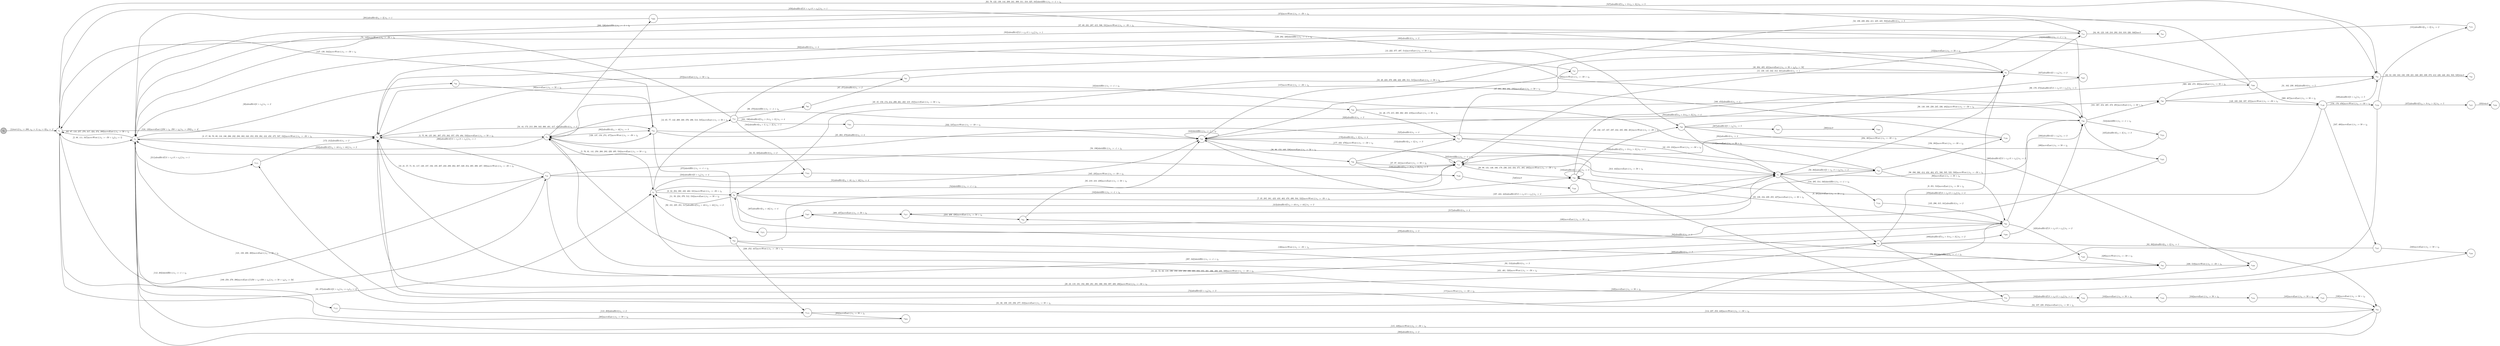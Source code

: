 digraph EFSM{
  graph [rankdir="LR", fontname="Latin Modern Math"];
  node [color="black", fillcolor="white", shape="circle", style="filled", fontname="Latin Modern Math"];
  edge [fontname="Latin Modern Math"];

  s0[fillcolor="gray", label=<s<sub>0</sub>>];
  s1[label=<s<sub>1</sub>>];
  s2[label=<s<sub>2</sub>>];
  s3[label=<s<sub>3</sub>>];
  s4[label=<s<sub>4</sub>>];
  s5[label=<s<sub>5</sub>>];
  s6[label=<s<sub>6</sub>>];
  s7[label=<s<sub>7</sub>>];
  s8[label=<s<sub>8</sub>>];
  s9[label=<s<sub>9</sub>>];
  s12[label=<s<sub>12</sub>>];
  s14[label=<s<sub>14</sub>>];
  s15[label=<s<sub>15</sub>>];
  s18[label=<s<sub>18</sub>>];
  s24[label=<s<sub>24</sub>>];
  s25[label=<s<sub>25</sub>>];
  s26[label=<s<sub>26</sub>>];
  s28[label=<s<sub>28</sub>>];
  s29[label=<s<sub>29</sub>>];
  s30[label=<s<sub>30</sub>>];
  s31[label=<s<sub>31</sub>>];
  s32[label=<s<sub>32</sub>>];
  s36[label=<s<sub>36</sub>>];
  s38[label=<s<sub>38</sub>>];
  s40[label=<s<sub>40</sub>>];
  s41[label=<s<sub>41</sub>>];
  s42[label=<s<sub>42</sub>>];
  s47[label=<s<sub>47</sub>>];
  s60[label=<s<sub>60</sub>>];
  s64[label=<s<sub>64</sub>>];
  s66[label=<s<sub>66</sub>>];
  s67[label=<s<sub>67</sub>>];
  s73[label=<s<sub>73</sub>>];
  s83[label=<s<sub>83</sub>>];
  s92[label=<s<sub>92</sub>>];
  s93[label=<s<sub>93</sub>>];
  s94[label=<s<sub>94</sub>>];
  s102[label=<s<sub>102</sub>>];
  s103[label=<s<sub>103</sub>>];
  s104[label=<s<sub>104</sub>>];
  s105[label=<s<sub>105</sub>>];
  s112[label=<s<sub>112</sub>>];
  s113[label=<s<sub>113</sub>>];
  s134[label=<s<sub>134</sub>>];
  s149[label=<s<sub>149</sub>>];
  s150[label=<s<sub>150</sub>>];
  s151[label=<s<sub>151</sub>>];
  s156[label=<s<sub>156</sub>>];
  s164[label=<s<sub>164</sub>>];
  s171[label=<s<sub>171</sub>>];
  s200[label=<s<sub>200</sub>>];
  s204[label=<s<sub>204</sub>>];
  s217[label=<s<sub>217</sub>>];
  s247[label=<s<sub>247</sub>>];
  s248[label=<s<sub>248</sub>>];
  s275[label=<s<sub>275</sub>>];
  s327[label=<s<sub>327</sub>>];
  s331[label=<s<sub>331</sub>>];
  s368[label=<s<sub>368</sub>>];
  s387[label=<s<sub>387</sub>>];
  s388[label=<s<sub>388</sub>>];
  s407[label=<s<sub>407</sub>>];
  s428[label=<s<sub>428</sub>>];
  s430[label=<s<sub>430</sub>>];
  s435[label=<s<sub>435</sub>>];
  s457[label=<s<sub>457</sub>>];
  s458[label=<s<sub>458</sub>>];
  s489[label=<s<sub>489</sub>>];
  s524[label=<s<sub>524</sub>>];
  s539[label=<s<sub>539</sub>>];
  s540[label=<s<sub>540</sub>>];

  s0->s1[label=<<i> [1]start:2/o<sub>1</sub> := 200, o<sub>2</sub> := 3, o<sub>3</sub> := 0&#91;r<sub>3</sub> := 1&#93;</i>>];
  s7->s8[label=<<i> [8, 485]moveEast:1/o<sub>1</sub> := 50 + i<sub>0</sub></i>>];
  s9->s14[label=<<i> [14]shieldHit:1/o<sub>1</sub> := -1 + i<sub>0</sub></i>>];
  s14->s15[label=<<i> [15, 130, 145, 242, 312, 321]alienHit:0/o<sub>1</sub> := 1</i>>];
  s1->s5[label=<<i> [33, 375]alienHit:0&#91;3 &gt; r<sub>3</sub>&#93;/o<sub>1</sub> := r<sub>3</sub>&#91;r<sub>3</sub> := 2&#93;</i>>];
  s2->s38[label=<<i> [38]alienHit:0&#91;3 &gt; r<sub>3</sub>&#93;/o<sub>1</sub> := 2</i>>];
  s38->s24[label=<<i> [39]moveEast:1/o<sub>1</sub> := 50 + i<sub>0</sub></i>>];
  s24->s40[label=<<i> [40, 45, 159, 174, 214, 299, 361, 402, 418, 452]moveEast:1/o<sub>1</sub> := 50 + i<sub>0</sub></i>>];
  s40->s41[label=<<i> [41, 46, 175, 215, 300, 362, 403, 419]moveEast:1/o<sub>1</sub> := 50 + i<sub>0</sub></i>>];
  s42->s3[label=<<i> [43]shieldHit:1/o<sub>1</sub> := -1 + i<sub>0</sub></i>>];
  s47->s9[label=<<i> [48, 364, 405, 421]moveEast:1/o<sub>1</sub> := 50 + i<sub>0</sub>&#91;r<sub>3</sub> := 50&#93;</i>>];
  s9->s6[label=<<i> [10, 49, 223, 378, 406, 422, 498, 511, 515]moveEast:1/o<sub>1</sub> := 50 + i<sub>0</sub></i>>];
  s5->s25[label=<<i> [51]alienHit:0&#91;r<sub>3</sub> &gt; 44, r<sub>3</sub> &gt; 44&#93;/o<sub>1</sub> := 4</i>>];
  s5->s15[label=<<i> [54]shieldHit:1/o<sub>1</sub> := -1 + i<sub>0</sub></i>>];
  s15->s2[label=<<i> [16, 55, 323]alienHit:0/o<sub>1</sub> := 2</i>>];
  s18->s7[label=<<i> [58, 196]shieldHit:1/o<sub>1</sub> := -1 + i<sub>0</sub></i>>];
  s7->s42[label=<<i> [59, 382]alienHit:0&#91;3 &gt; r<sub>3</sub>, 3 &gt; r<sub>3</sub>&#93;/o<sub>1</sub> := 3</i>>];
  s42->s60[label=<<i> [60]moveEast:1/o<sub>1</sub> := 50 + i<sub>0</sub></i>>];
  s12->s66[label=<<i> [66, 270]shieldHit:1/o<sub>1</sub> := -1 + i<sub>0</sub></i>>];
  s66->s67[label=<<i> [67, 271]alienHit:0/o<sub>1</sub> := 2</i>>];
  s67->s36[label=<<i> [68]moveWest:1/o<sub>1</sub> := -50 + i<sub>0</sub></i>>];
  s8->s73[label=<<i> [73, 101]shieldHit:1/o<sub>1</sub> := -1 + i<sub>0</sub></i>>];
  s73->s3[label=<<i> [74]alienHit:0&#91;3 &gt; r<sub>3</sub>&#93;/o<sub>1</sub> := 3</i>>];
  s12->s1[label=<<i> [78, 143]moveWest:1/o<sub>1</sub> := -50 + i<sub>0</sub></i>>];
  s8->s83[label=<<i> [83, 392]alienHit:0&#91;r<sub>3</sub> &gt; 3&#93;/o<sub>1</sub> := 1</i>>];
  s92->s93[label=<<i> [93, 518]alienHit:0/o<sub>1</sub> := 3</i>>];
  s93->s94[label=<<i> [94]alienHit:0/o<sub>1</sub> := 4</i>>];
  s26->s15[label=<<i> [27, 97, 441]moveEast:1/o<sub>1</sub> := 50 + i<sub>0</sub></i>>];
  s73->s102[label=<<i> [102]alienHit:0&#91;!(3 &gt; r<sub>3</sub>&or;3 &gt; r<sub>3</sub>)&#93;/o<sub>1</sub> := 1</i>>];
  s102->s103[label=<<i> [103]moveEast:1/o<sub>1</sub> := 50 + i<sub>0</sub></i>>];
  s103->s104[label=<<i> [104]moveEast:1/o<sub>1</sub> := 50 + i<sub>0</sub></i>>];
  s104->s105[label=<<i> [105]moveEast:1/o<sub>1</sub> := 50 + i<sub>0</sub></i>>];
  s105->s83[label=<<i> [106]moveEast:1/o<sub>1</sub> := 50 + i<sub>0</sub></i>>];
  s83->s28[label=<<i> [84, 107, 228, 254]moveEast:1/o<sub>1</sub> := 50 + i<sub>0</sub></i>>];
  s1->s2[label=<<i> [2, 88, 111, 347]moveWest:1/o<sub>1</sub> := -50 + i<sub>0</sub>&#91;r<sub>3</sub> := 5&#93;</i>>];
  s2->s112[label=<<i> [112, 202]shieldHit:1/o<sub>1</sub> := -1 + i<sub>0</sub></i>>];
  s112->s113[label=<<i> [113, 203]alienHit:0/o<sub>1</sub> := 2</i>>];
  s113->s83[label=<<i> [114, 227, 253, 448]moveWest:1/o<sub>1</sub> := -50 + i<sub>0</sub></i>>];
  s83->s2[label=<<i> [115, 449]moveWest:1/o<sub>1</sub> := -50 + i<sub>0</sub></i>>];
  s1->s3[label=<<i> [124, 128]moveEast:1&#91;250 &gt; i<sub>0</sub>, 250 &gt; i<sub>0</sub>&#93;/o<sub>1</sub> := 250&#91;r<sub>3</sub> := 4&#93;</i>>];
  s29->s7[label=<<i> [133]moveEast:1/o<sub>1</sub> := 50 + i<sub>0</sub></i>>];
  s60->s4[label=<<i> [136]moveWest:1/o<sub>1</sub> := -50 + i<sub>0</sub></i>>];
  s4->s24[label=<<i> [126, 137, 158, 274, 477]moveWest:1/o<sub>1</sub> := -50 + i<sub>0</sub></i>>];
  s150->s151[label=<<i> [151]alienHit:0&#91;r<sub>3</sub> &gt; 3&#93;/o<sub>1</sub> := 2</i>>];
  s151->s25[label=<<i> [152]moveEast:1/o<sub>1</sub> := 50 + i<sub>0</sub></i>>];
  s26->s41[label=<<i> [154]alienHit:0&#91;r<sub>3</sub> &gt; 3&#93;/o<sub>1</sub> := 3</i>>];
  s42->s156[label=<<i> [156, 383]moveWest:1/o<sub>1</sub> := -50 + i<sub>0</sub></i>>];
  s156->s4[label=<<i> [157]moveWest:1/o<sub>1</sub> := -50 + i<sub>0</sub></i>>];
  s40->s36[label=<<i> [160, 453]alienHit:0/o<sub>1</sub> := 4</i>>];
  s12->s164[label=<<i> [164]alienHit:0&#91;r<sub>3</sub> &gt; 3, r<sub>3</sub> &gt; 3&#93;/o<sub>1</sub> := 1</i>>];
  s164->s15[label=<<i> [165, 235]moveWest:1/o<sub>1</sub> := -50 + i<sub>0</sub></i>>];
  s30->s149[label=<<i> [149, 169, 246, 337, 455]moveWest:1/o<sub>1</sub> := -50 + i<sub>0</sub></i>>];
  s150->s171[label=<<i> [171]moveWest:1/o<sub>1</sub> := -50 + i<sub>0</sub></i>>];
  s171->s3[label=<<i> [172, 212]alienHit:0/o<sub>1</sub> := 2</i>>];
  s41->s25[label=<<i> [176]alienHit:0&#91;r<sub>3</sub> &gt; 3&#93;/o<sub>1</sub> := 4</i>>];
  s28->s31[label=<<i> [99, 179, 372]alienHit:0&#91;!(3 &gt; r<sub>3</sub>&or;3 &gt; r<sub>3</sub>)&#93;/o<sub>1</sub> := 5</i>>];
  s92->s28[label=<<i> [182]shieldHit:1/o<sub>1</sub> := -1 + i<sub>0</sub></i>>];
  s28->s28[label=<<i> [183]alienHit:0&#91;3 &gt; r<sub>3</sub>&#93;/o<sub>1</sub> := 3</i>>];
  s28->s60[label=<<i> [85, 108, 184, 229, 255, 427]moveEast:1/o<sub>1</sub> := 50 + i<sub>0</sub></i>>];
  s4->s200[label=<<i> [200, 526]shieldHit:1/o<sub>1</sub> := -1 + i<sub>0</sub></i>>];
  s200->s2[label=<<i> [201]alienHit:0&#91;r<sub>3</sub> &gt; 3&#93;/o<sub>1</sub> := 1</i>>];
  s113->s204[label=<<i> [204]moveEast:1/o<sub>1</sub> := 50 + i<sub>0</sub></i>>];
  s204->s2[label=<<i> [205]moveEast:1/o<sub>1</sub> := 50 + i<sub>0</sub></i>>];
  s18->s1[label=<<i> [121, 188, 208, 308]moveEast:1/o<sub>1</sub> := 50 + i<sub>0</sub></i>>];
  s2->s171[label=<<i> [211]alienHit:0&#91;!(3 &gt; r<sub>3</sub>&or;3 &gt; r<sub>3</sub>)&#93;/o<sub>1</sub> := 1</i>>];
  s3->s24[label=<<i> [24, 44, 173, 213, 298, 343, 360, 401, 417, 451]alienHit:0/o<sub>1</sub> := 3</i>>];
  s41->s42[label=<<i> [42, 155, 216]moveWest:1/o<sub>1</sub> := -50 + i<sub>0</sub></i>>];
  s42->s217[label=<<i> [217]alienHit:0/o<sub>1</sub> := 4</i>>];
  s60->s36[label=<<i> [230]alienHit:0&#91;3 &gt; r<sub>3</sub>&#93;/o<sub>1</sub> := 3</i>>];
  s18->s164[label=<<i> [234]alienHit:0&#91;3 &gt; r<sub>3</sub>&#93;/o<sub>1</sub> := 4</i>>];
  s30->s31[label=<<i> [31, 162, 239, 483]alienHit:0/o<sub>1</sub> := 5</i>>];
  s149->s247[label=<<i> [247, 468]moveEast:1/o<sub>1</sub> := 50 + i<sub>0</sub></i>>];
  s247->s248[label=<<i> [248]moveEast:1/o<sub>1</sub> := 50 + i<sub>0</sub></i>>];
  s248->s4[label=<<i> [249]moveEast:1/o<sub>1</sub> := 50 + i<sub>0</sub></i>>];
  s4->s5[label=<<i> [5, 76, 91, 141, 250, 268, 283, 329, 495, 534]moveEast:1/o<sub>1</sub> := 50 + i<sub>0</sub></i>>];
  s4->s24[label=<<i> [262]alienHit:0&#91;r<sub>3</sub> &gt; 44&#93;/o<sub>1</sub> := 3</i>>];
  s18->s3[label=<<i> [266]alienHit:0&#91;!(3 &gt; r<sub>3</sub>&or;3 &gt; r<sub>3</sub>)&#93;/o<sub>1</sub> := 1</i>>];
  s67->s3[label=<<i> [272]moveEast:1/o<sub>1</sub> := 50 + i<sub>0</sub></i>>];
  s3->s4[label=<<i> [4, 75, 90, 125, 261, 267, 273, 282, 357, 476, 494, 533]moveEast:1/o<sub>1</sub> := 50 + i<sub>0</sub></i>>];
  s24->s275[label=<<i> [275]shieldHit:1/o<sub>1</sub> := -1 + i<sub>0</sub></i>>];
  s275->s60[label=<<i> [276]alienHit:0/o<sub>1</sub> := 3</i>>];
  s1->s18[label=<<i> [189, 258, 279, 390]moveEast:1&#91;!(250 &gt; i<sub>0</sub>&or;250 &gt; i<sub>0</sub>)&#93;/o<sub>1</sub> := 50 + i<sub>0</sub>&#91;r<sub>3</sub> := 50&#93;</i>>];
  s9->s7[label=<<i> [294, 365]moveWest:1/o<sub>1</sub> := -50 + i<sub>0</sub></i>>];
  s60->s3[label=<<i> [297, 342]shieldHit:1/o<sub>1</sub> := -1 + i<sub>0</sub></i>>];
  s47->s2[label=<<i> [302]alienHit:0/o<sub>1</sub> := 4</i>>];
  s15->s7[label=<<i> [313, 442]moveEast:1/o<sub>1</sub> := 50 + i<sub>0</sub></i>>];
  s60->s2[label=<<i> [61, 86, 109, 185, 256, 277, 316]moveEast:1/o<sub>1</sub> := 50 + i<sub>0</sub></i>>];
  s2->s1[label=<<i> [62, 87, 110, 257, 278, 317, 324, 374, 389]moveEast:1/o<sub>1</sub> := 50 + i<sub>0</sub></i>>];
  s3->s14[label=<<i> [129, 292, 320]shieldHit:1/o<sub>1</sub> := -1 + i<sub>0</sub></i>>];
  s15->s15[label=<<i> [322]shieldHit:1/o<sub>1</sub> := -1 + i<sub>0</sub></i>>];
  s1->s14[label=<<i> [63, 79, 122, 139, 144, 209, 241, 309, 311, 318, 325, 345]shieldHit:1/o<sub>1</sub> := -1 + i<sub>0</sub></i>>];
  s14->s64[label=<<i> [64, 80, 123, 140, 210, 293, 310, 319, 326, 346]lose:0</i>>];
  s9->s327[label=<<i> [327]alienHit:0&#91;3 &gt; r<sub>3</sub>&#93;/o<sub>1</sub> := 2</i>>];
  s327->s4[label=<<i> [328]alienHit:0/o<sub>1</sub> := 3</i>>];
  s12->s331[label=<<i> [331, 536]alienHit:0&#91;!(r<sub>3</sub> &gt; 3&or;r<sub>3</sub> &gt; 3)&#93;/o<sub>1</sub> := 4</i>>];
  s331->s25[label=<<i> [332, 537]moveWest:1/o<sub>1</sub> := -50 + i<sub>0</sub></i>>];
  s29->s30[label=<<i> [30, 148, 168, 238, 245, 336, 482]moveWest:1/o<sub>1</sub> := -50 + i<sub>0</sub></i>>];
  s149->s31[label=<<i> [338]alienHit:0&#91;3 &gt; r<sub>3</sub>&#93;/o<sub>1</sub> := 5</i>>];
  s31->s32[label=<<i> [32, 53, 100, 163, 180, 199, 221, 240, 265, 339, 373, 412, 426, 446, 484, 503, 528]win:0</i>>];
  s7->s134[label=<<i> [134, 295, 314, 340]shieldHit:1/o<sub>1</sub> := -1 + i<sub>0</sub></i>>];
  s134->s60[label=<<i> [135, 296, 315, 341]alienHit:0/o<sub>1</sub> := 2</i>>];
  s24->s1[label=<<i> [127, 138, 344]moveWest:1/o<sub>1</sub> := -50 + i<sub>0</sub></i>>];
  s8->s9[label=<<i> [9, 351, 510]moveEast:1/o<sub>1</sub> := 50 + i<sub>0</sub></i>>];
  s9->s2[label=<<i> [352]alienHit:0&#91;!(3 &gt; r<sub>3</sub>&or;3 &gt; r<sub>3</sub>)&#93;/o<sub>1</sub> := 1</i>>];
  s4->s2[label=<<i> [358]alienHit:0&#91;!(r<sub>3</sub> &gt; 44&or;r<sub>3</sub> &gt; 44)&#93;/o<sub>1</sub> := 2</i>>];
  s368->s149[label=<<i> [369, 467]moveEast:1/o<sub>1</sub> := 50 + i<sub>0</sub></i>>];
  s149->s15[label=<<i> [370]alienHit:0&#91;!(3 &gt; r<sub>3</sub>&or;3 &gt; r<sub>3</sub>)&#93;/o<sub>1</sub> := 4</i>>];
  s156->s15[label=<<i> [384]alienHit:0/o<sub>1</sub> := 4</i>>];
  s15->s28[label=<<i> [28, 98, 131, 146, 166, 178, 236, 243, 334, 371, 385, 480]moveWest:1/o<sub>1</sub> := -50 + i<sub>0</sub></i>>];
  s28->s29[label=<<i> [29, 132, 147, 167, 237, 244, 335, 386, 481]moveWest:1/o<sub>1</sub> := -50 + i<sub>0</sub></i>>];
  s29->s387[label=<<i> [387]alienHit:0&#91;3 &gt; r<sub>3</sub>&#93;/o<sub>1</sub> := 5</i>>];
  s387->s388[label=<<i> [388]win:0</i>>];
  s18->s8[label=<<i> [19, 22, 72, 82, 118, 190, 193, 259, 280, 290, 305, 350, 355, 391, 396, 399, 488, 509]moveWest:1/o<sub>1</sub> := -50 + i<sub>0</sub></i>>];
  s83->s2[label=<<i> [393]alienHit:0/o<sub>1</sub> := 2</i>>];
  s8->s3[label=<<i> [20, 23, 119, 191, 194, 260, 281, 291, 306, 356, 397, 400, 486]moveWest:1/o<sub>1</sub> := -50 + i<sub>0</sub></i>>];
  s3->s18[label=<<i> [18, 21, 57, 71, 81, 117, 120, 187, 192, 195, 207, 233, 289, 304, 307, 349, 354, 395, 398, 487, 508]moveWest:1/o<sub>1</sub> := -50 + i<sub>0</sub></i>>];
  s6->s407[label=<<i> [407]alienHit:0&#91;r<sub>3</sub> &gt; 44&#93;/o<sub>1</sub> := 4</i>>];
  s407->s217[label=<<i> [408, 437]moveEast:1/o<sub>1</sub> := 50 + i<sub>0</sub></i>>];
  s217->s94[label=<<i> [218, 409, 438]moveEast:1/o<sub>1</sub> := 50 + i<sub>0</sub></i>>];
  s94->s25[label=<<i> [95, 219, 410, 439]moveEast:1/o<sub>1</sub> := 50 + i<sub>0</sub></i>>];
  s6->s7[label=<<i> [413]alienHit:0&#91;!(r<sub>3</sub> &gt; 44&or;r<sub>3</sub> &gt; 44)&#93;/o<sub>1</sub> := 2</i>>];
  s7->s36[label=<<i> [36, 286, 366, 414, 434, 464, 471, 500, 505, 523, 530]moveWest:1/o<sub>1</sub> := -50 + i<sub>0</sub></i>>];
  s41->s47[label=<<i> [47, 301, 363, 404, 420]moveEast:1/o<sub>1</sub> := 50 + i<sub>0</sub></i>>];
  s7->s25[label=<<i> [197, 424, 443]alienHit:0&#91;!(3 &gt; r<sub>3</sub>&or;3 &gt; r<sub>3</sub>)&#93;/o<sub>1</sub> := 4</i>>];
  s60->s428[label=<<i> [428]alienHit:0&#91;!(3 &gt; r<sub>3</sub>&or;3 &gt; r<sub>3</sub>)&#93;/o<sub>1</sub> := 2</i>>];
  s428->s93[label=<<i> [429]moveWest:1/o<sub>1</sub> := -50 + i<sub>0</sub></i>>];
  s93->s430[label=<<i> [430, 519]moveWest:1/o<sub>1</sub> := -50 + i<sub>0</sub></i>>];
  s36->s435[label=<<i> [435]alienHit:0&#91;r<sub>3</sub> &gt; 3&#93;/o<sub>1</sub> := 3</i>>];
  s435->s407[label=<<i> [436]moveEast:1/o<sub>1</sub> := 50 + i<sub>0</sub></i>>];
  s25->s25[label=<<i> [444]shieldHit:1/o<sub>1</sub> := -1 + i<sub>0</sub></i>>];
  s25->s31[label=<<i> [52, 198, 220, 264, 411, 425, 445, 502]alienHit:0/o<sub>1</sub> := 5</i>>];
  s92->s113[label=<<i> [226, 252, 447]moveWest:1/o<sub>1</sub> := -50 + i<sub>0</sub></i>>];
  s149->s150[label=<<i> [150, 170, 456]moveWest:1/o<sub>1</sub> := -50 + i<sub>0</sub></i>>];
  s150->s457[label=<<i> [457]alienHit:0&#91;!(r<sub>3</sub> &gt; 3&or;r<sub>3</sub> &gt; 3)&#93;/o<sub>1</sub> := 5</i>>];
  s457->s458[label=<<i> [458]win:0</i>>];
  s1->s29[label=<<i> [459]alienHit:0&#91;!(3 &gt; r<sub>3</sub>&or;3 &gt; r<sub>3</sub>)&#93;/o<sub>1</sub> := 1</i>>];
  s29->s430[label=<<i> [460]alienHit:0&#91;!(3 &gt; r<sub>3</sub>&or;3 &gt; r<sub>3</sub>)&#93;/o<sub>1</sub> := 2</i>>];
  s5->s6[label=<<i> [6, 34, 284, 380, 432, 462, 521]moveWest:1/o<sub>1</sub> := -50 + i<sub>0</sub></i>>];
  s247->s6[label=<<i> [469]alienHit:0/o<sub>1</sub> := 3</i>>];
  s36->s30[label=<<i> [161, 367, 454, 465, 472, 491]moveEast:1/o<sub>1</sub> := 50 + i<sub>0</sub></i>>];
  s30->s368[label=<<i> [368, 466, 473, 492]moveEast:1/o<sub>1</sub> := 50 + i<sub>0</sub></i>>];
  s368->s2[label=<<i> [474]moveWest:1/o<sub>1</sub> := -50 + i<sub>0</sub></i>>];
  s2->s3[label=<<i> [3, 17, 56, 70, 89, 116, 186, 206, 232, 288, 303, 348, 353, 359, 394, 416, 450, 475, 507, 532]moveWest:1/o<sub>1</sub> := -50 + i<sub>0</sub></i>>];
  s24->s25[label=<<i> [25, 263, 478]alienHit:0/o<sub>1</sub> := 4</i>>];
  s25->s15[label=<<i> [177, 333, 479]moveWest:1/o<sub>1</sub> := -50 + i<sub>0</sub></i>>];
  s8->s489[label=<<i> [489]alienHit:0&#91;!(r<sub>3</sub> &gt; 3&or;r<sub>3</sub> &gt; 3)&#93;/o<sub>1</sub> := 2</i>>];
  s489->s36[label=<<i> [490]moveEast:1/o<sub>1</sub> := 50 + i<sub>0</sub></i>>];
  s368->s3[label=<<i> [493]alienHit:0/o<sub>1</sub> := 3</i>>];
  s5->s12[label=<<i> [12, 65, 77, 142, 269, 330, 376, 496, 513, 535]moveEast:1/o<sub>1</sub> := 50 + i<sub>0</sub></i>>];
  s36->s25[label=<<i> [501]alienHit:0&#91;!(r<sub>3</sub> &gt; 3&or;r<sub>3</sub> &gt; 3)&#93;/o<sub>1</sub> := 4</i>>];
  s12->s9[label=<<i> [13, 222, 377, 497, 514]moveEast:1/o<sub>1</sub> := 50 + i<sub>0</sub></i>>];
  s6->s5[label=<<i> [11, 50, 224, 379, 512, 516]moveEast:1/o<sub>1</sub> := 50 + i<sub>0</sub></i>>];
  s5->s92[label=<<i> [92, 181, 225, 251, 517]alienHit:0&#91;!(r<sub>3</sub> &gt; 44&or;r<sub>3</sub> &gt; 44)&#93;/o<sub>1</sub> := 2</i>>];
  s430->s5[label=<<i> [431, 461, 520]moveWest:1/o<sub>1</sub> := -50 + i<sub>0</sub></i>>];
  s6->s7[label=<<i> [7, 35, 285, 381, 423, 433, 463, 470, 499, 504, 522]moveWest:1/o<sub>1</sub> := -50 + i<sub>0</sub></i>>];
  s36->s524[label=<<i> [524]shieldHit:1/o<sub>1</sub> := -1 + i<sub>0</sub></i>>];
  s524->s4[label=<<i> [525]alienHit:0/o<sub>1</sub> := 4</i>>];
  s200->s31[label=<<i> [527]alienHit:0&#91;!(r<sub>3</sub> &gt; 3&or;r<sub>3</sub> &gt; 3)&#93;/o<sub>1</sub> := 5</i>>];
  s41->s7[label=<<i> [529]alienHit:0&#91;!(r<sub>3</sub> &gt; 3&or;r<sub>3</sub> &gt; 3)&#93;/o<sub>1</sub> := 3</i>>];
  s36->s2[label=<<i> [37, 69, 231, 287, 415, 506, 531]moveWest:1/o<sub>1</sub> := -50 + i<sub>0</sub></i>>];
  s25->s26[label=<<i> [26, 96, 153, 440, 538]moveEast:1/o<sub>1</sub> := 50 + i<sub>0</sub></i>>];
  s26->s539[label=<<i> [539]alienHit:0&#91;!(r<sub>3</sub> &gt; 3&or;r<sub>3</sub> &gt; 3)&#93;/o<sub>1</sub> := 5</i>>];
  s539->s540[label=<<i> [540]win:0</i>>];
}
